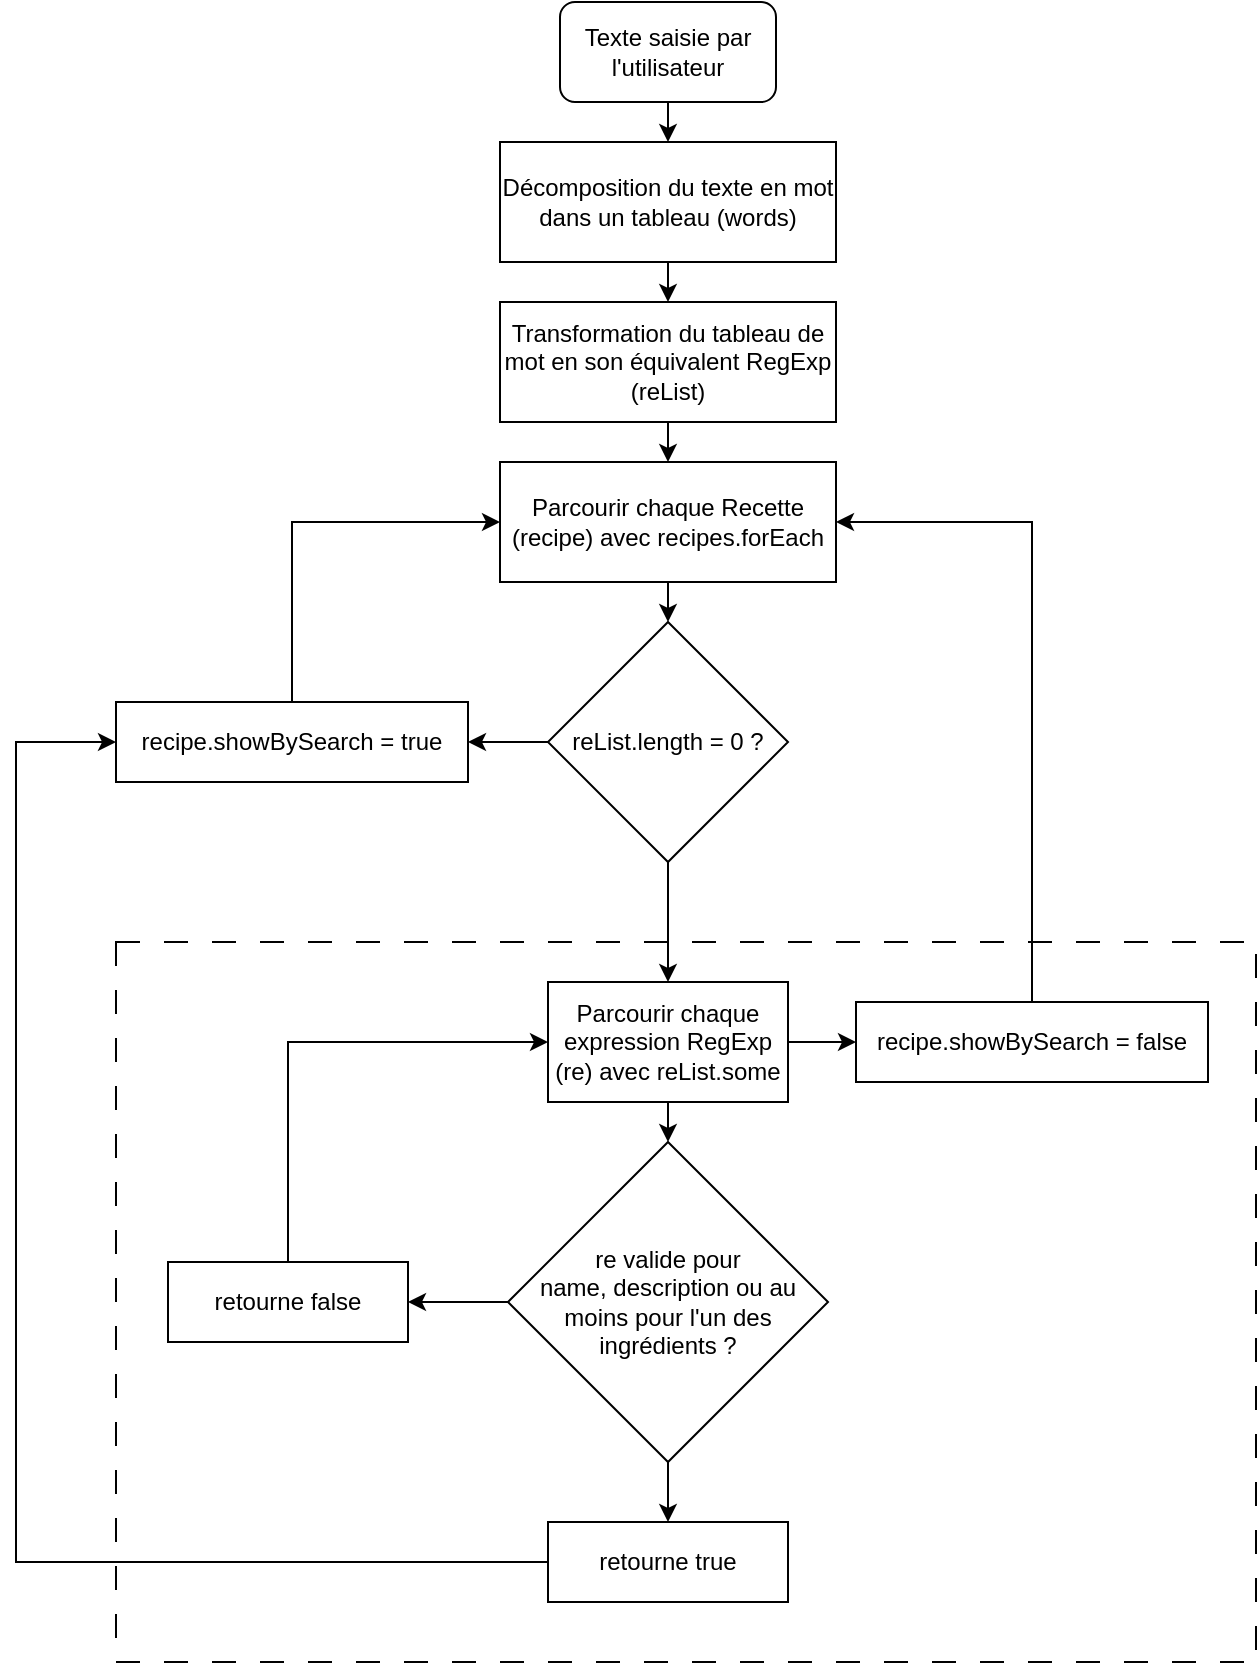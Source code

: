 <mxfile version="24.2.1" type="github">
  <diagram name="Page-1" id="fu2fMV-L6i4KWlRdfJtE">
    <mxGraphModel dx="1430" dy="781" grid="1" gridSize="10" guides="1" tooltips="1" connect="1" arrows="1" fold="1" page="1" pageScale="1" pageWidth="827" pageHeight="1169" math="0" shadow="0">
      <root>
        <mxCell id="0" />
        <mxCell id="1" parent="0" />
        <mxCell id="mlouHhY-SC-koA-eOmkY-49" value="" style="rounded=0;whiteSpace=wrap;html=1;fillColor=none;dashed=1;dashPattern=12 12;" vertex="1" parent="1">
          <mxGeometry x="150" y="600" width="570" height="360" as="geometry" />
        </mxCell>
        <mxCell id="mlouHhY-SC-koA-eOmkY-2" value="Texte saisie par l&#39;utilisateur" style="rounded=1;whiteSpace=wrap;html=1;" vertex="1" parent="1">
          <mxGeometry x="372" y="130" width="108" height="50" as="geometry" />
        </mxCell>
        <mxCell id="mlouHhY-SC-koA-eOmkY-3" value="Décomposition du texte en mot dans un tableau (words)" style="rounded=0;whiteSpace=wrap;html=1;" vertex="1" parent="1">
          <mxGeometry x="342" y="200" width="168" height="60" as="geometry" />
        </mxCell>
        <mxCell id="mlouHhY-SC-koA-eOmkY-5" value="Transformation du tableau de mot en son équivalent RegExp (reList)" style="rounded=0;whiteSpace=wrap;html=1;" vertex="1" parent="1">
          <mxGeometry x="342" y="280" width="168" height="60" as="geometry" />
        </mxCell>
        <mxCell id="mlouHhY-SC-koA-eOmkY-6" value="Parcourir chaque Recette (recipe) avec recipes.forEach" style="rounded=0;whiteSpace=wrap;html=1;" vertex="1" parent="1">
          <mxGeometry x="342" y="360" width="168" height="60" as="geometry" />
        </mxCell>
        <mxCell id="mlouHhY-SC-koA-eOmkY-47" style="edgeStyle=orthogonalEdgeStyle;rounded=0;orthogonalLoop=1;jettySize=auto;html=1;exitX=0;exitY=0.5;exitDx=0;exitDy=0;entryX=1;entryY=0.5;entryDx=0;entryDy=0;" edge="1" parent="1" source="mlouHhY-SC-koA-eOmkY-7" target="mlouHhY-SC-koA-eOmkY-8">
          <mxGeometry relative="1" as="geometry" />
        </mxCell>
        <mxCell id="mlouHhY-SC-koA-eOmkY-7" value="reList.length = 0 ?" style="rhombus;whiteSpace=wrap;html=1;" vertex="1" parent="1">
          <mxGeometry x="366" y="440" width="120" height="120" as="geometry" />
        </mxCell>
        <mxCell id="mlouHhY-SC-koA-eOmkY-46" style="edgeStyle=orthogonalEdgeStyle;rounded=0;orthogonalLoop=1;jettySize=auto;html=1;exitX=0.5;exitY=0;exitDx=0;exitDy=0;entryX=0;entryY=0.5;entryDx=0;entryDy=0;" edge="1" parent="1" source="mlouHhY-SC-koA-eOmkY-8" target="mlouHhY-SC-koA-eOmkY-6">
          <mxGeometry relative="1" as="geometry" />
        </mxCell>
        <mxCell id="mlouHhY-SC-koA-eOmkY-8" value="recipe.showBySearch = true" style="rounded=0;whiteSpace=wrap;html=1;" vertex="1" parent="1">
          <mxGeometry x="150" y="480" width="176" height="40" as="geometry" />
        </mxCell>
        <mxCell id="mlouHhY-SC-koA-eOmkY-42" style="edgeStyle=orthogonalEdgeStyle;rounded=0;orthogonalLoop=1;jettySize=auto;html=1;exitX=1;exitY=0.5;exitDx=0;exitDy=0;" edge="1" parent="1" source="mlouHhY-SC-koA-eOmkY-10" target="mlouHhY-SC-koA-eOmkY-20">
          <mxGeometry relative="1" as="geometry" />
        </mxCell>
        <mxCell id="mlouHhY-SC-koA-eOmkY-10" value="Parcourir chaque expression RegExp (re) avec reList.some" style="rounded=0;whiteSpace=wrap;html=1;" vertex="1" parent="1">
          <mxGeometry x="366" y="620" width="120" height="60" as="geometry" />
        </mxCell>
        <mxCell id="mlouHhY-SC-koA-eOmkY-39" style="edgeStyle=orthogonalEdgeStyle;rounded=0;orthogonalLoop=1;jettySize=auto;html=1;exitX=0.5;exitY=1;exitDx=0;exitDy=0;entryX=0.5;entryY=0;entryDx=0;entryDy=0;" edge="1" parent="1" source="mlouHhY-SC-koA-eOmkY-11" target="mlouHhY-SC-koA-eOmkY-33">
          <mxGeometry relative="1" as="geometry" />
        </mxCell>
        <mxCell id="mlouHhY-SC-koA-eOmkY-41" style="edgeStyle=orthogonalEdgeStyle;rounded=0;orthogonalLoop=1;jettySize=auto;html=1;exitX=0;exitY=0.5;exitDx=0;exitDy=0;entryX=1;entryY=0.5;entryDx=0;entryDy=0;" edge="1" parent="1" source="mlouHhY-SC-koA-eOmkY-11" target="mlouHhY-SC-koA-eOmkY-31">
          <mxGeometry relative="1" as="geometry" />
        </mxCell>
        <mxCell id="mlouHhY-SC-koA-eOmkY-11" value="re valide pour &lt;br&gt;name,&amp;nbsp;&lt;span style=&quot;background-color: initial;&quot;&gt;description ou au moins pour l&#39;un des ingrédients&amp;nbsp;&lt;/span&gt;&lt;span style=&quot;background-color: initial;&quot;&gt;?&lt;/span&gt;" style="rhombus;whiteSpace=wrap;html=1;" vertex="1" parent="1">
          <mxGeometry x="346" y="700" width="160" height="160" as="geometry" />
        </mxCell>
        <mxCell id="mlouHhY-SC-koA-eOmkY-17" value="" style="endArrow=classic;html=1;rounded=0;entryX=0.5;entryY=0;entryDx=0;entryDy=0;exitX=0.5;exitY=1;exitDx=0;exitDy=0;" edge="1" parent="1" source="mlouHhY-SC-koA-eOmkY-10" target="mlouHhY-SC-koA-eOmkY-11">
          <mxGeometry width="50" height="50" relative="1" as="geometry">
            <mxPoint x="342" y="710" as="sourcePoint" />
            <mxPoint x="392" y="660" as="targetPoint" />
          </mxGeometry>
        </mxCell>
        <mxCell id="mlouHhY-SC-koA-eOmkY-18" value="" style="endArrow=classic;html=1;rounded=0;entryX=0.5;entryY=0;entryDx=0;entryDy=0;exitX=0.5;exitY=1;exitDx=0;exitDy=0;" edge="1" parent="1" source="mlouHhY-SC-koA-eOmkY-7" target="mlouHhY-SC-koA-eOmkY-10">
          <mxGeometry width="50" height="50" relative="1" as="geometry">
            <mxPoint x="342" y="670" as="sourcePoint" />
            <mxPoint x="392" y="620" as="targetPoint" />
          </mxGeometry>
        </mxCell>
        <mxCell id="mlouHhY-SC-koA-eOmkY-50" style="edgeStyle=orthogonalEdgeStyle;rounded=0;orthogonalLoop=1;jettySize=auto;html=1;exitX=0.5;exitY=0;exitDx=0;exitDy=0;entryX=1;entryY=0.5;entryDx=0;entryDy=0;" edge="1" parent="1" source="mlouHhY-SC-koA-eOmkY-20" target="mlouHhY-SC-koA-eOmkY-6">
          <mxGeometry relative="1" as="geometry" />
        </mxCell>
        <mxCell id="mlouHhY-SC-koA-eOmkY-20" value="recipe.showBySearch = false" style="rounded=0;whiteSpace=wrap;html=1;" vertex="1" parent="1">
          <mxGeometry x="520" y="630" width="176" height="40" as="geometry" />
        </mxCell>
        <mxCell id="mlouHhY-SC-koA-eOmkY-23" value="" style="endArrow=classic;html=1;rounded=0;exitX=0.5;exitY=1;exitDx=0;exitDy=0;" edge="1" parent="1" source="mlouHhY-SC-koA-eOmkY-2">
          <mxGeometry width="50" height="50" relative="1" as="geometry">
            <mxPoint x="532" y="190" as="sourcePoint" />
            <mxPoint x="426" y="200" as="targetPoint" />
          </mxGeometry>
        </mxCell>
        <mxCell id="mlouHhY-SC-koA-eOmkY-24" value="" style="endArrow=classic;html=1;rounded=0;entryX=0.5;entryY=0;entryDx=0;entryDy=0;exitX=0.5;exitY=1;exitDx=0;exitDy=0;" edge="1" parent="1" source="mlouHhY-SC-koA-eOmkY-3" target="mlouHhY-SC-koA-eOmkY-5">
          <mxGeometry width="50" height="50" relative="1" as="geometry">
            <mxPoint x="242" y="340" as="sourcePoint" />
            <mxPoint x="292" y="290" as="targetPoint" />
          </mxGeometry>
        </mxCell>
        <mxCell id="mlouHhY-SC-koA-eOmkY-25" value="" style="endArrow=classic;html=1;rounded=0;entryX=0.5;entryY=0;entryDx=0;entryDy=0;exitX=0.5;exitY=1;exitDx=0;exitDy=0;" edge="1" parent="1" source="mlouHhY-SC-koA-eOmkY-5" target="mlouHhY-SC-koA-eOmkY-6">
          <mxGeometry width="50" height="50" relative="1" as="geometry">
            <mxPoint x="242" y="380" as="sourcePoint" />
            <mxPoint x="292" y="330" as="targetPoint" />
          </mxGeometry>
        </mxCell>
        <mxCell id="mlouHhY-SC-koA-eOmkY-26" value="" style="endArrow=classic;html=1;rounded=0;entryX=0.5;entryY=0;entryDx=0;entryDy=0;exitX=0.5;exitY=1;exitDx=0;exitDy=0;" edge="1" parent="1" source="mlouHhY-SC-koA-eOmkY-6" target="mlouHhY-SC-koA-eOmkY-7">
          <mxGeometry width="50" height="50" relative="1" as="geometry">
            <mxPoint x="242" y="380" as="sourcePoint" />
            <mxPoint x="292" y="330" as="targetPoint" />
          </mxGeometry>
        </mxCell>
        <mxCell id="mlouHhY-SC-koA-eOmkY-40" style="edgeStyle=orthogonalEdgeStyle;rounded=0;orthogonalLoop=1;jettySize=auto;html=1;exitX=0.5;exitY=0;exitDx=0;exitDy=0;entryX=0;entryY=0.5;entryDx=0;entryDy=0;" edge="1" parent="1" source="mlouHhY-SC-koA-eOmkY-31" target="mlouHhY-SC-koA-eOmkY-10">
          <mxGeometry relative="1" as="geometry" />
        </mxCell>
        <mxCell id="mlouHhY-SC-koA-eOmkY-31" value="retourne false" style="rounded=0;whiteSpace=wrap;html=1;" vertex="1" parent="1">
          <mxGeometry x="176" y="760" width="120" height="40" as="geometry" />
        </mxCell>
        <mxCell id="mlouHhY-SC-koA-eOmkY-48" style="edgeStyle=orthogonalEdgeStyle;rounded=0;orthogonalLoop=1;jettySize=auto;html=1;exitX=0;exitY=0.5;exitDx=0;exitDy=0;entryX=0;entryY=0.5;entryDx=0;entryDy=0;" edge="1" parent="1" source="mlouHhY-SC-koA-eOmkY-33" target="mlouHhY-SC-koA-eOmkY-8">
          <mxGeometry relative="1" as="geometry">
            <Array as="points">
              <mxPoint x="100" y="910" />
              <mxPoint x="100" y="500" />
            </Array>
          </mxGeometry>
        </mxCell>
        <mxCell id="mlouHhY-SC-koA-eOmkY-33" value="retourne true" style="rounded=0;whiteSpace=wrap;html=1;" vertex="1" parent="1">
          <mxGeometry x="366" y="890" width="120" height="40" as="geometry" />
        </mxCell>
      </root>
    </mxGraphModel>
  </diagram>
</mxfile>
